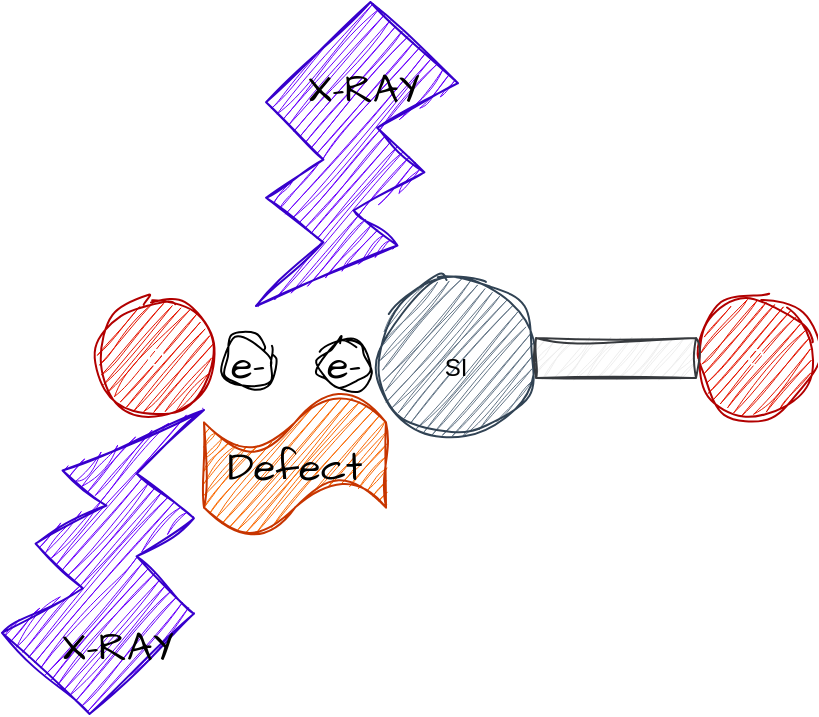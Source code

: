 <mxfile version="21.6.2" type="github">
  <diagram name="Page-1" id="lC4eQZujbQ8XpUp5NUMu">
    <mxGraphModel dx="1050" dy="566" grid="0" gridSize="10" guides="1" tooltips="1" connect="1" arrows="1" fold="1" page="1" pageScale="1" pageWidth="850" pageHeight="1100" background="none" math="0" shadow="0">
      <root>
        <mxCell id="0" />
        <mxCell id="1" parent="0" />
        <mxCell id="39B6JQ93OzXI0XsvLTRu-1" value="" style="ellipse;whiteSpace=wrap;html=1;aspect=fixed;sketch=1;curveFitting=1;jiggle=2;fillColor=#647687;fontColor=#ffffff;strokeColor=#314354;" parent="1" vertex="1">
          <mxGeometry x="380" y="250" width="80" height="80" as="geometry" />
        </mxCell>
        <mxCell id="39B6JQ93OzXI0XsvLTRu-2" value="O" style="ellipse;whiteSpace=wrap;html=1;aspect=fixed;sketch=1;curveFitting=1;jiggle=2;fillColor=#e51400;fontColor=#ffffff;strokeColor=#B20000;" parent="1" vertex="1">
          <mxGeometry x="540" y="260" width="60" height="60" as="geometry" />
        </mxCell>
        <mxCell id="39B6JQ93OzXI0XsvLTRu-3" value="O" style="ellipse;whiteSpace=wrap;html=1;aspect=fixed;sketch=1;curveFitting=1;jiggle=2;fillColor=#e51400;fontColor=#ffffff;strokeColor=#B20000;" parent="1" vertex="1">
          <mxGeometry x="240" y="260" width="60" height="60" as="geometry" />
        </mxCell>
        <mxCell id="39B6JQ93OzXI0XsvLTRu-5" value="" style="rounded=0;whiteSpace=wrap;html=1;sketch=1;curveFitting=1;jiggle=2;fillColor=#eeeeee;strokeColor=#36393d;" parent="1" vertex="1">
          <mxGeometry x="460" y="280" width="80" height="20" as="geometry" />
        </mxCell>
        <mxCell id="39B6JQ93OzXI0XsvLTRu-8" value="SI" style="text;html=1;strokeColor=none;fillColor=none;align=center;verticalAlign=middle;whiteSpace=wrap;rounded=0;sketch=1;curveFitting=1;jiggle=2;" parent="1" vertex="1">
          <mxGeometry x="390" y="280" width="60" height="30" as="geometry" />
        </mxCell>
        <mxCell id="39B6JQ93OzXI0XsvLTRu-10" value="" style="verticalLabelPosition=bottom;verticalAlign=top;html=1;shape=mxgraph.basic.flash;sketch=1;hachureGap=4;jiggle=2;curveFitting=1;fontFamily=Architects Daughter;fontSource=https%3A%2F%2Ffonts.googleapis.com%2Fcss%3Ffamily%3DArchitects%2BDaughter;fontSize=20;fillColor=#6a00ff;fontColor=#ffffff;strokeColor=#3700CC;" parent="1" vertex="1">
          <mxGeometry x="320" y="112" width="101" height="152" as="geometry" />
        </mxCell>
        <mxCell id="39B6JQ93OzXI0XsvLTRu-12" value="X-RAY" style="text;html=1;strokeColor=none;fillColor=none;align=center;verticalAlign=middle;whiteSpace=wrap;rounded=0;fontSize=20;fontFamily=Architects Daughter;" parent="1" vertex="1">
          <mxGeometry x="344" y="140" width="60" height="30" as="geometry" />
        </mxCell>
        <mxCell id="39B6JQ93OzXI0XsvLTRu-14" value="" style="verticalLabelPosition=bottom;verticalAlign=top;html=1;shape=mxgraph.basic.flash;sketch=1;hachureGap=4;jiggle=2;curveFitting=1;fontFamily=Architects Daughter;fontSource=https%3A%2F%2Ffonts.googleapis.com%2Fcss%3Ffamily%3DArchitects%2BDaughter;fontSize=20;fillColor=#6a00ff;fontColor=#ffffff;strokeColor=#3700CC;direction=west;" parent="1" vertex="1">
          <mxGeometry x="193" y="316" width="101" height="152" as="geometry" />
        </mxCell>
        <mxCell id="39B6JQ93OzXI0XsvLTRu-15" value="X-RAY" style="text;html=1;strokeColor=none;fillColor=none;align=center;verticalAlign=middle;whiteSpace=wrap;rounded=0;fontSize=20;fontFamily=Architects Daughter;" parent="1" vertex="1">
          <mxGeometry x="221" y="419" width="60" height="30" as="geometry" />
        </mxCell>
        <mxCell id="39B6JQ93OzXI0XsvLTRu-18" value="e-" style="ellipse;whiteSpace=wrap;html=1;aspect=fixed;sketch=1;hachureGap=4;jiggle=2;curveFitting=1;fontFamily=Architects Daughter;fontSource=https%3A%2F%2Ffonts.googleapis.com%2Fcss%3Ffamily%3DArchitects%2BDaughter;fontSize=20;" parent="1" vertex="1">
          <mxGeometry x="303" y="280" width="26" height="26" as="geometry" />
        </mxCell>
        <mxCell id="39B6JQ93OzXI0XsvLTRu-20" value="e-" style="ellipse;whiteSpace=wrap;html=1;aspect=fixed;sketch=1;hachureGap=4;jiggle=2;curveFitting=1;fontFamily=Architects Daughter;fontSource=https%3A%2F%2Ffonts.googleapis.com%2Fcss%3Ffamily%3DArchitects%2BDaughter;fontSize=20;" parent="1" vertex="1">
          <mxGeometry x="351" y="280" width="26" height="26" as="geometry" />
        </mxCell>
        <mxCell id="TAgxHUyRkQh5Y5Kb4XpI-2" value="Defect" style="shape=tape;whiteSpace=wrap;html=1;sketch=1;hachureGap=4;jiggle=2;curveFitting=1;fontFamily=Architects Daughter;fontSource=https%3A%2F%2Ffonts.googleapis.com%2Fcss%3Ffamily%3DArchitects%2BDaughter;fontSize=20;fillColor=#fa6800;strokeColor=#C73500;fontColor=#000000;" vertex="1" parent="1">
          <mxGeometry x="294" y="308" width="91" height="71" as="geometry" />
        </mxCell>
      </root>
    </mxGraphModel>
  </diagram>
</mxfile>
